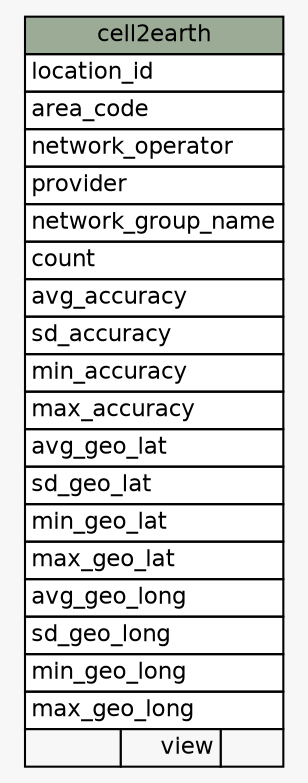// dot 2.38.0 on Windows 8 6.2
// SchemaSpy rev 590
digraph "cell2earth" {
  graph [
    rankdir="RL"
    bgcolor="#f7f7f7"
    nodesep="0.18"
    ranksep="0.46"
    fontname="Helvetica"
    fontsize="11"
  ];
  node [
    fontname="Helvetica"
    fontsize="11"
    shape="plaintext"
  ];
  edge [
    arrowsize="0.8"
  ];
  "cell2earth" [
    label=<
    <TABLE BORDER="0" CELLBORDER="1" CELLSPACING="0" BGCOLOR="#ffffff">
      <TR><TD COLSPAN="3" BGCOLOR="#9bab96" ALIGN="CENTER">cell2earth</TD></TR>
      <TR><TD PORT="location_id" COLSPAN="3" ALIGN="LEFT">location_id</TD></TR>
      <TR><TD PORT="area_code" COLSPAN="3" ALIGN="LEFT">area_code</TD></TR>
      <TR><TD PORT="network_operator" COLSPAN="3" ALIGN="LEFT">network_operator</TD></TR>
      <TR><TD PORT="provider" COLSPAN="3" ALIGN="LEFT">provider</TD></TR>
      <TR><TD PORT="network_group_name" COLSPAN="3" ALIGN="LEFT">network_group_name</TD></TR>
      <TR><TD PORT="count" COLSPAN="3" ALIGN="LEFT">count</TD></TR>
      <TR><TD PORT="avg_accuracy" COLSPAN="3" ALIGN="LEFT">avg_accuracy</TD></TR>
      <TR><TD PORT="sd_accuracy" COLSPAN="3" ALIGN="LEFT">sd_accuracy</TD></TR>
      <TR><TD PORT="min_accuracy" COLSPAN="3" ALIGN="LEFT">min_accuracy</TD></TR>
      <TR><TD PORT="max_accuracy" COLSPAN="3" ALIGN="LEFT">max_accuracy</TD></TR>
      <TR><TD PORT="avg_geo_lat" COLSPAN="3" ALIGN="LEFT">avg_geo_lat</TD></TR>
      <TR><TD PORT="sd_geo_lat" COLSPAN="3" ALIGN="LEFT">sd_geo_lat</TD></TR>
      <TR><TD PORT="min_geo_lat" COLSPAN="3" ALIGN="LEFT">min_geo_lat</TD></TR>
      <TR><TD PORT="max_geo_lat" COLSPAN="3" ALIGN="LEFT">max_geo_lat</TD></TR>
      <TR><TD PORT="avg_geo_long" COLSPAN="3" ALIGN="LEFT">avg_geo_long</TD></TR>
      <TR><TD PORT="sd_geo_long" COLSPAN="3" ALIGN="LEFT">sd_geo_long</TD></TR>
      <TR><TD PORT="min_geo_long" COLSPAN="3" ALIGN="LEFT">min_geo_long</TD></TR>
      <TR><TD PORT="max_geo_long" COLSPAN="3" ALIGN="LEFT">max_geo_long</TD></TR>
      <TR><TD ALIGN="LEFT" BGCOLOR="#f7f7f7">  </TD><TD ALIGN="RIGHT" BGCOLOR="#f7f7f7">view</TD><TD ALIGN="RIGHT" BGCOLOR="#f7f7f7">  </TD></TR>
    </TABLE>>
    URL="tables/cell2earth.html"
    tooltip="cell2earth"
  ];
}
